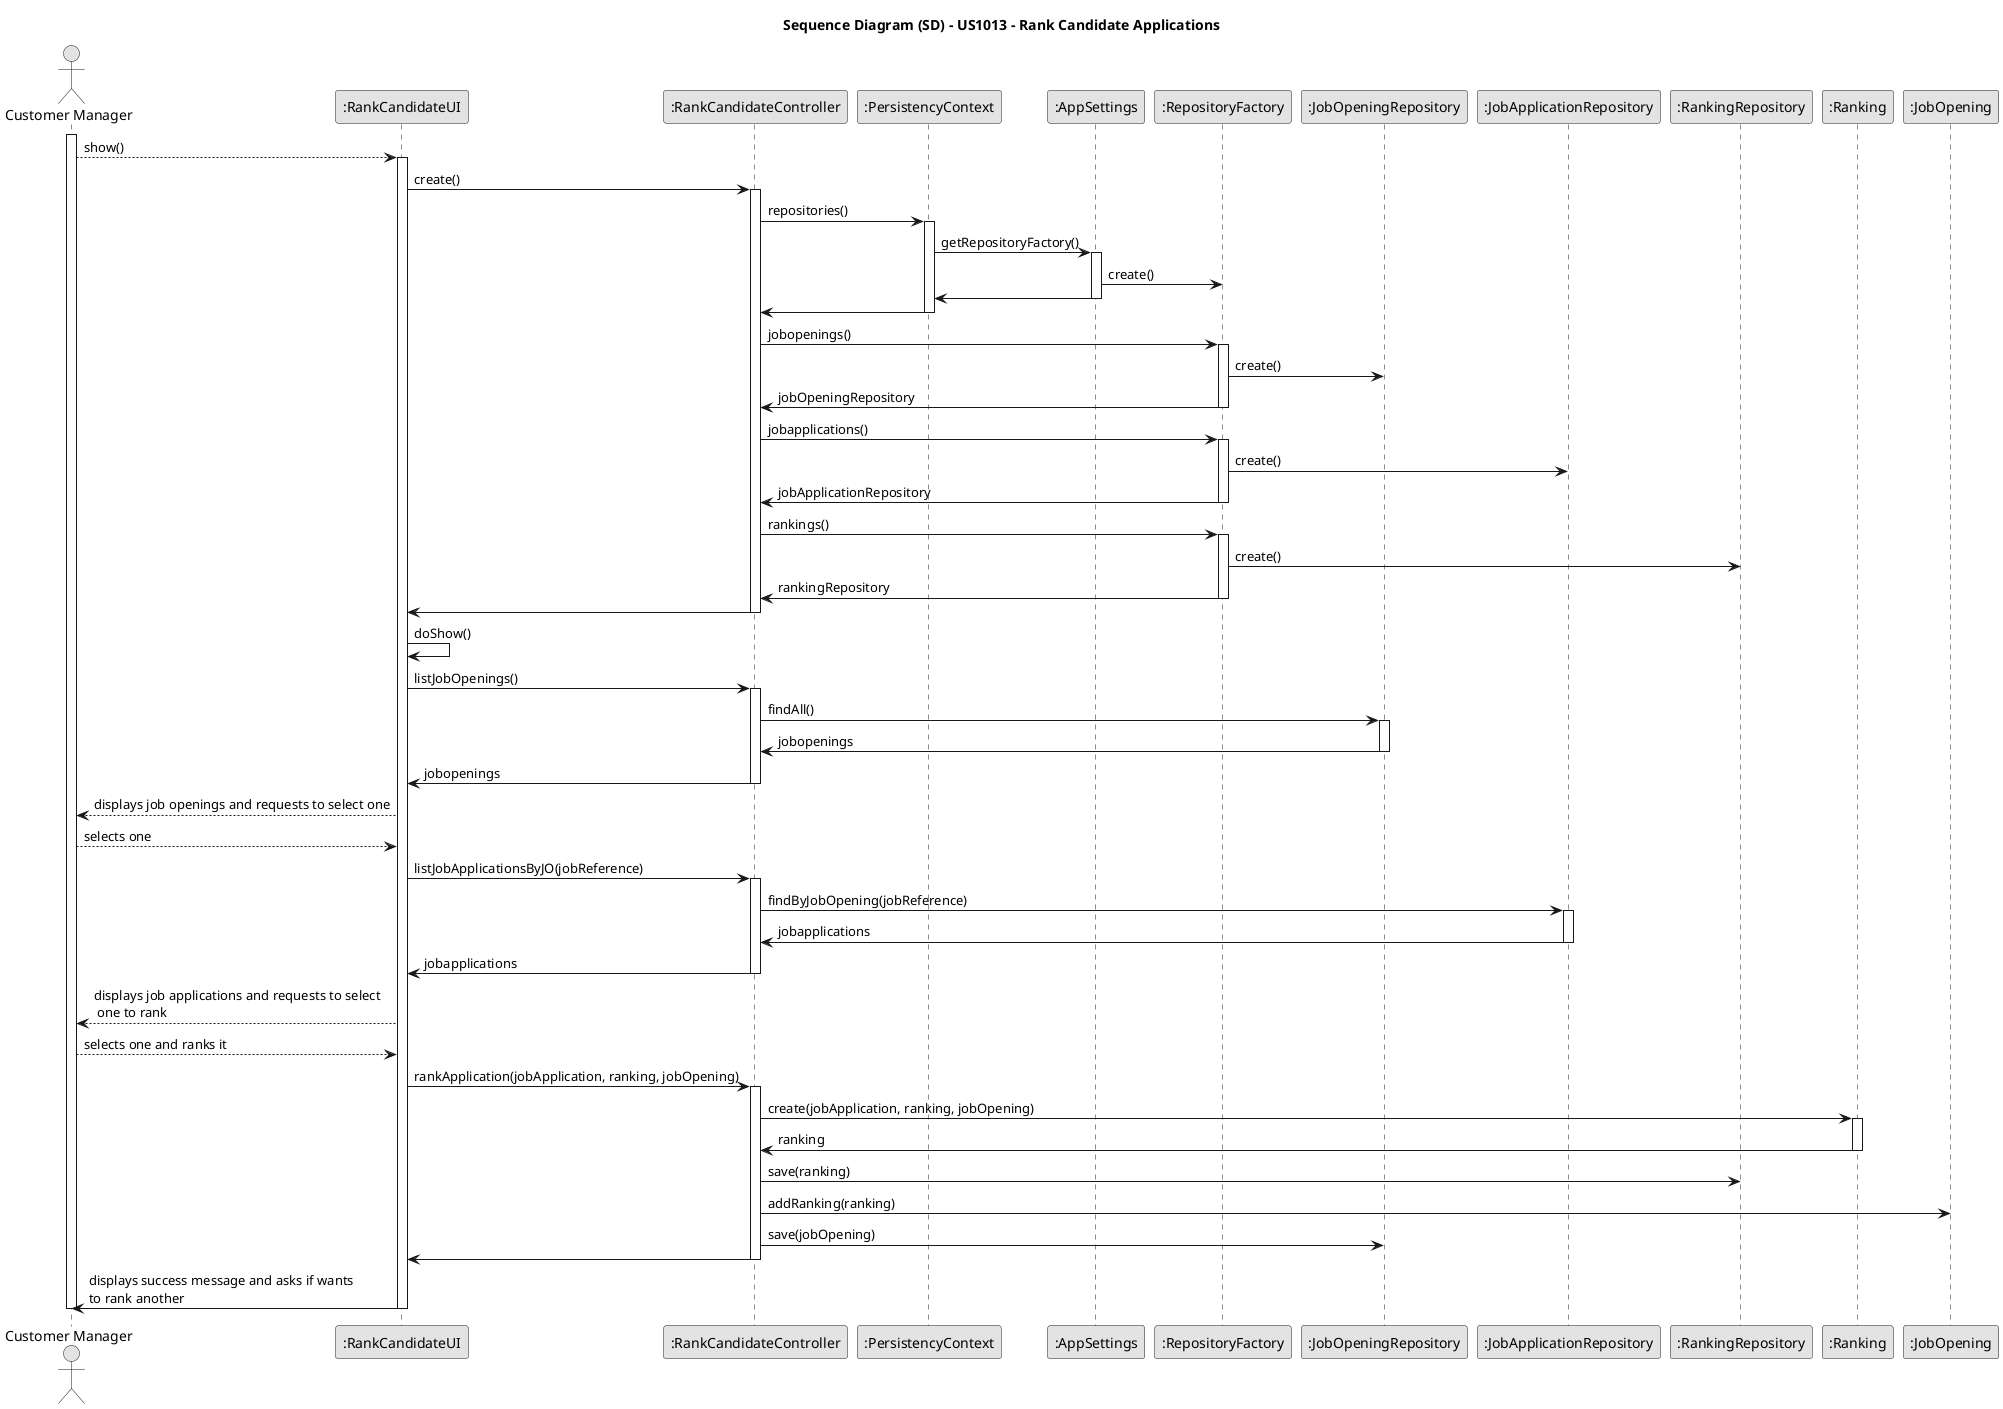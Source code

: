 @startuml US1013
skinparam monochrome true
skinparam packageStyle rectangle
skinparam shadowing false

title Sequence Diagram (SD) - US1013 - Rank Candidate Applications

actor "Customer Manager" as CM
participant ":RankCandidateUI" as RankCandidateUI
participant ":RankCandidateController" as RankCandidateController
participant ":PersistencyContext" as PC
participant ":AppSettings" as AS
participant ":RepositoryFactory" as RF
participant ":JobOpeningRepository" as JOR
participant ":JobApplicationRepository" as JAR
participant ":RankingRepository" as RR
participant ":Ranking" as Ranking
participant ":JobOpening" as JobOpening


activate CM

    CM --> RankCandidateUI : show()
    activate RankCandidateUI

    RankCandidateUI -> RankCandidateController : create()
    activate RankCandidateController

    RankCandidateController -> PC : repositories()
    activate PC

    PC -> AS :  getRepositoryFactory()
    activate AS

    AS -> RF : create()

    AS -> PC
    deactivate AS

    PC -> RankCandidateController
    deactivate PC

    RankCandidateController -> RF : jobopenings()
    activate RF

    RF -> JOR : create()

    RF -> RankCandidateController : jobOpeningRepository
    deactivate RF

    RankCandidateController -> RF : jobapplications()
    activate RF

    RF -> JAR : create()

    RF -> RankCandidateController : jobApplicationRepository
    deactivate RF

    RankCandidateController -> RF : rankings()
    activate RF

    RF -> RR : create()

    RF -> RankCandidateController : rankingRepository
    deactivate RF

    RankCandidateController -> RankCandidateUI
    deactivate RankCandidateController

    RankCandidateUI -> RankCandidateUI : doShow()

    RankCandidateUI -> RankCandidateController : listJobOpenings()
    activate RankCandidateController

    RankCandidateController -> JOR : findAll()
    activate JOR

    JOR -> RankCandidateController : jobopenings
    deactivate JOR

    RankCandidateController -> RankCandidateUI : jobopenings
    deactivate RankCandidateController

    RankCandidateUI --> CM : displays job openings and requests to select one

    CM --> RankCandidateUI : selects one

    RankCandidateUI -> RankCandidateController : listJobApplicationsByJO(jobReference)
    activate RankCandidateController

    RankCandidateController -> JAR : findByJobOpening(jobReference)
    activate JAR

    JAR -> RankCandidateController : jobapplications
    deactivate JAR

    RankCandidateController -> RankCandidateUI : jobapplications
    deactivate RankCandidateController

    RankCandidateUI --> CM : displays job applications and requests to select\n one to rank
    
    CM --> RankCandidateUI : selects one and ranks it

    RankCandidateUI -> RankCandidateController : rankApplication(jobApplication, ranking, jobOpening)
    activate RankCandidateController

    RankCandidateController -> Ranking : create(jobApplication, ranking, jobOpening)
    activate Ranking

    Ranking -> RankCandidateController : ranking
    deactivate Ranking

    RankCandidateController -> RR : save(ranking)

    RankCandidateController -> JobOpening : addRanking(ranking)

    RankCandidateController -> JOR : save(jobOpening)

    RankCandidateController -> RankCandidateUI : 
    deactivate RankCandidateController

    RankCandidateUI -> CM : displays success message and asks if wants \nto rank another

    deactivate RankCandidateUI

deactivate CM

@enduml